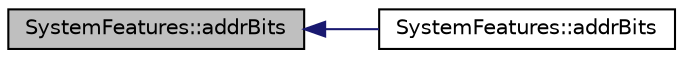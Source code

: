 digraph "SystemFeatures::addrBits"
{
  edge [fontname="Helvetica",fontsize="10",labelfontname="Helvetica",labelfontsize="10"];
  node [fontname="Helvetica",fontsize="10",shape=record];
  rankdir="LR";
  Node3 [label="SystemFeatures::addrBits",height=0.2,width=0.4,color="black", fillcolor="grey75", style="filled", fontcolor="black"];
  Node3 -> Node4 [dir="back",color="midnightblue",fontsize="10",style="solid",fontname="Helvetica"];
  Node4 [label="SystemFeatures::addrBits",height=0.2,width=0.4,color="black", fillcolor="white", style="filled",URL="$d4/df2/class_system_features.html#a31fe8d09bcc8d95b41453bf9549fda61"];
}
